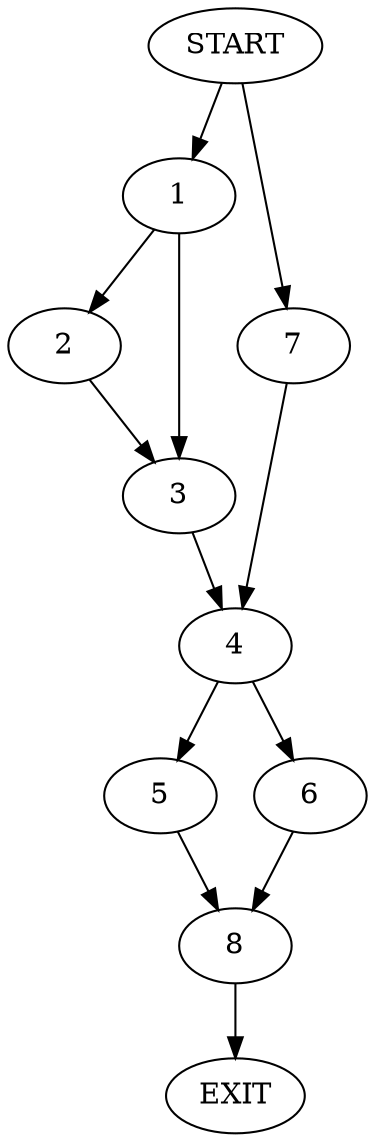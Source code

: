 digraph {
0 [label="START"]
9 [label="EXIT"]
0 -> 1
1 -> 2
1 -> 3
2 -> 3
3 -> 4
4 -> 5
4 -> 6
0 -> 7
7 -> 4
6 -> 8
5 -> 8
8 -> 9
}

